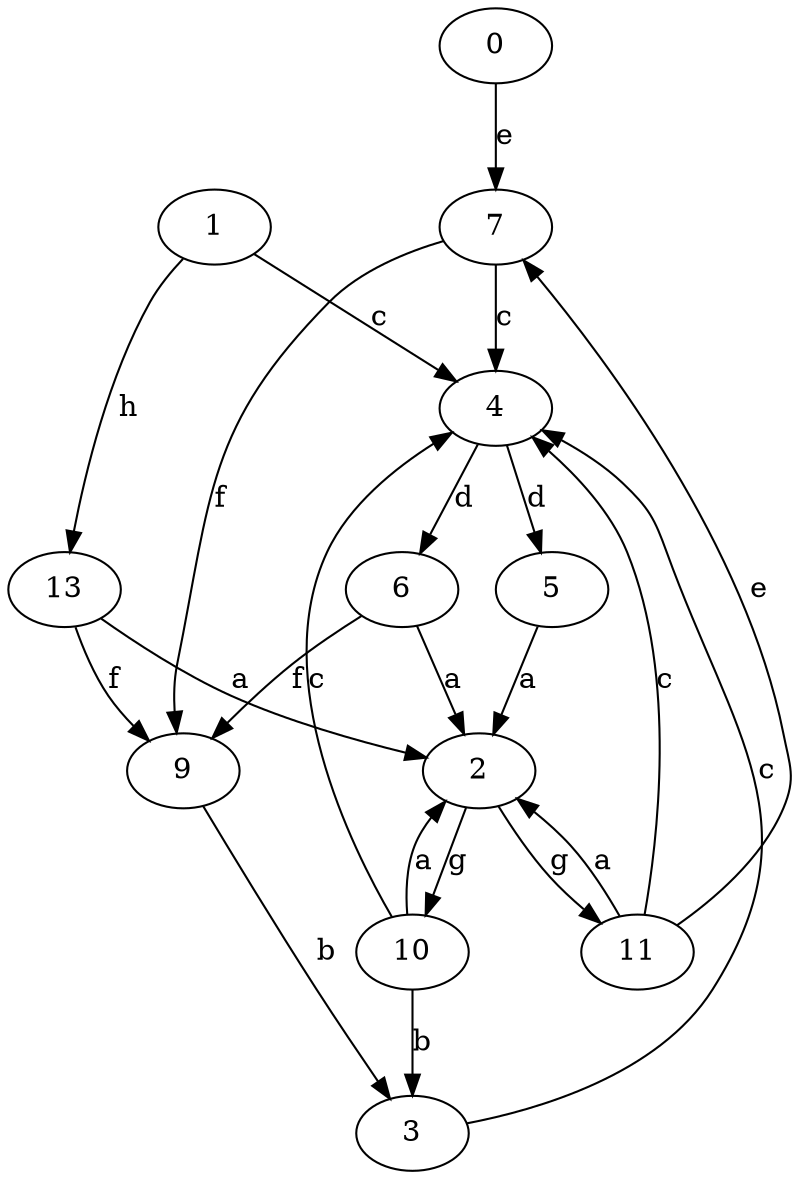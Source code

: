 strict digraph  {
0;
2;
3;
4;
5;
6;
7;
9;
10;
11;
1;
13;
0 -> 7  [label=e];
2 -> 10  [label=g];
2 -> 11  [label=g];
3 -> 4  [label=c];
4 -> 5  [label=d];
4 -> 6  [label=d];
5 -> 2  [label=a];
6 -> 2  [label=a];
6 -> 9  [label=f];
7 -> 4  [label=c];
7 -> 9  [label=f];
9 -> 3  [label=b];
10 -> 2  [label=a];
10 -> 3  [label=b];
10 -> 4  [label=c];
11 -> 2  [label=a];
11 -> 4  [label=c];
11 -> 7  [label=e];
1 -> 4  [label=c];
1 -> 13  [label=h];
13 -> 2  [label=a];
13 -> 9  [label=f];
}

